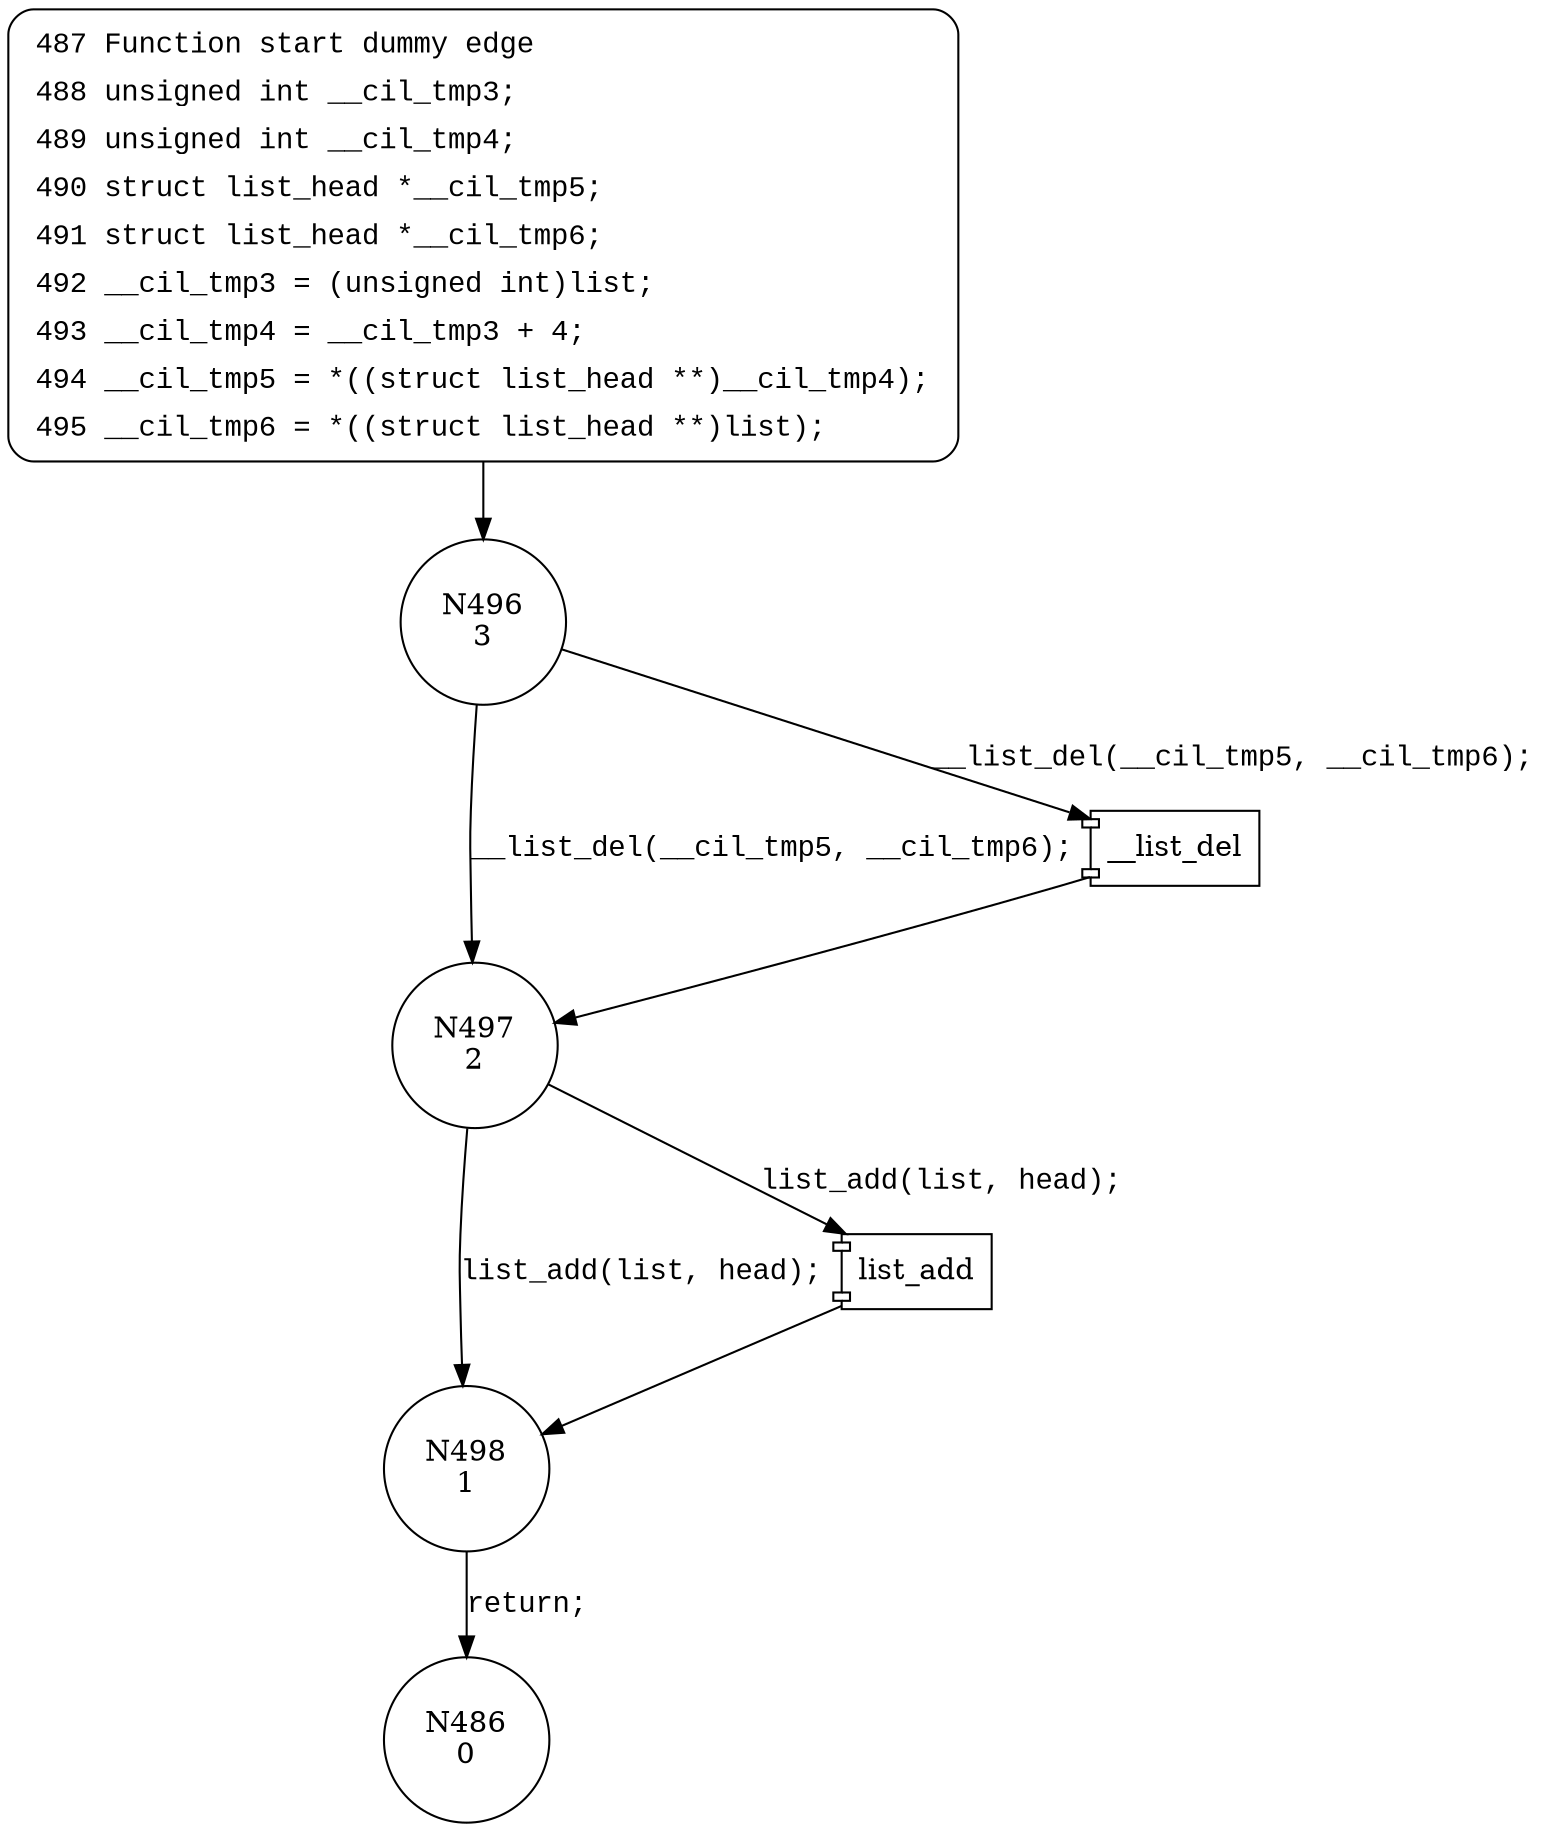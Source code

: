 digraph list_move {
496 [shape="circle" label="N496\n3"]
497 [shape="circle" label="N497\n2"]
498 [shape="circle" label="N498\n1"]
486 [shape="circle" label="N486\n0"]
487 [style="filled,bold" penwidth="1" fillcolor="white" fontname="Courier New" shape="Mrecord" label=<<table border="0" cellborder="0" cellpadding="3" bgcolor="white"><tr><td align="right">487</td><td align="left">Function start dummy edge</td></tr><tr><td align="right">488</td><td align="left">unsigned int __cil_tmp3;</td></tr><tr><td align="right">489</td><td align="left">unsigned int __cil_tmp4;</td></tr><tr><td align="right">490</td><td align="left">struct list_head *__cil_tmp5;</td></tr><tr><td align="right">491</td><td align="left">struct list_head *__cil_tmp6;</td></tr><tr><td align="right">492</td><td align="left">__cil_tmp3 = (unsigned int)list;</td></tr><tr><td align="right">493</td><td align="left">__cil_tmp4 = __cil_tmp3 + 4;</td></tr><tr><td align="right">494</td><td align="left">__cil_tmp5 = *((struct list_head **)__cil_tmp4);</td></tr><tr><td align="right">495</td><td align="left">__cil_tmp6 = *((struct list_head **)list);</td></tr></table>>]
487 -> 496[label=""]
100001 [shape="component" label="__list_del"]
496 -> 100001 [label="__list_del(__cil_tmp5, __cil_tmp6);" fontname="Courier New"]
100001 -> 497 [label="" fontname="Courier New"]
496 -> 497 [label="__list_del(__cil_tmp5, __cil_tmp6);" fontname="Courier New"]
100002 [shape="component" label="list_add"]
497 -> 100002 [label="list_add(list, head);" fontname="Courier New"]
100002 -> 498 [label="" fontname="Courier New"]
497 -> 498 [label="list_add(list, head);" fontname="Courier New"]
498 -> 486 [label="return;" fontname="Courier New"]
}